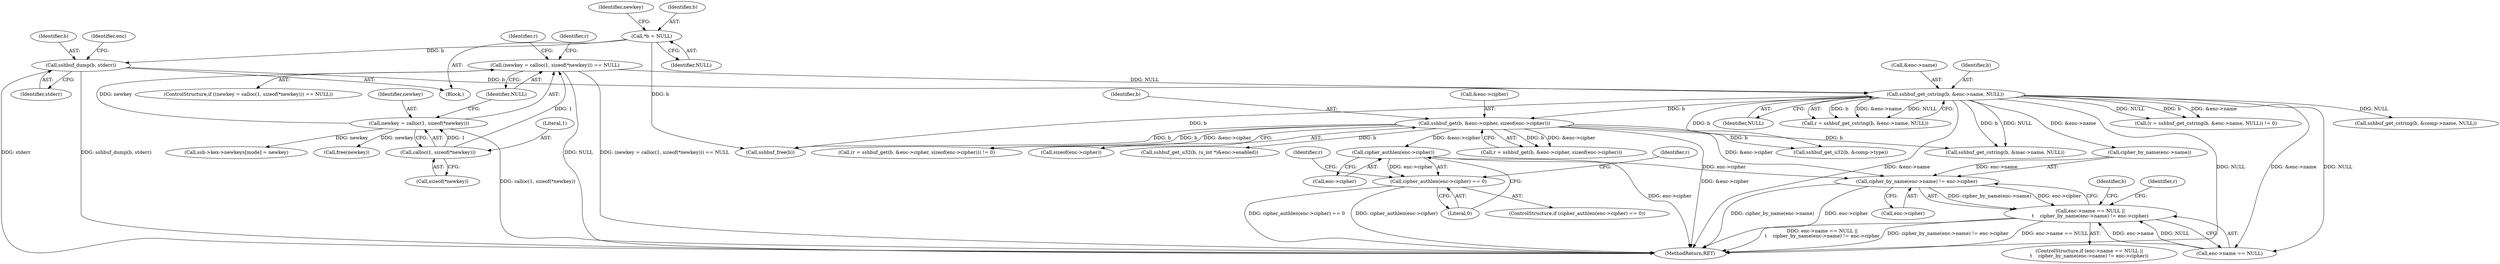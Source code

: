digraph "0_src_3095060f479b86288e31c79ecbc5131a66bcd2f9_2@pointer" {
"1000246" [label="(Call,cipher_authlen(enc->cipher))"];
"1000183" [label="(Call,sshbuf_get(b, &enc->cipher, sizeof(enc->cipher)))"];
"1000171" [label="(Call,sshbuf_get_cstring(b, &enc->name, NULL))"];
"1000145" [label="(Call,sshbuf_dump(b, stderr))"];
"1000106" [label="(Call,*b = NULL)"];
"1000121" [label="(Call,(newkey = calloc(1, sizeof(*newkey))) == NULL)"];
"1000122" [label="(Call,newkey = calloc(1, sizeof(*newkey)))"];
"1000124" [label="(Call,calloc(1, sizeof(*newkey)))"];
"1000245" [label="(Call,cipher_authlen(enc->cipher) == 0)"];
"1000350" [label="(Call,cipher_by_name(enc->name) != enc->cipher)"];
"1000344" [label="(Call,enc->name == NULL ||\n\t    cipher_by_name(enc->name) != enc->cipher)"];
"1000108" [label="(Identifier,NULL)"];
"1000324" [label="(Call,sshbuf_get_u32(b, &comp->type))"];
"1000343" [label="(ControlStructure,if (enc->name == NULL ||\n\t    cipher_by_name(enc->name) != enc->cipher))"];
"1000189" [label="(Call,sizeof(enc->cipher))"];
"1000184" [label="(Identifier,b)"];
"1000247" [label="(Call,enc->cipher)"];
"1000125" [label="(Literal,1)"];
"1000401" [label="(Call,sshbuf_free(b))"];
"1000138" [label="(Identifier,r)"];
"1000355" [label="(Call,enc->cipher)"];
"1000244" [label="(ControlStructure,if (cipher_authlen(enc->cipher) == 0))"];
"1000106" [label="(Call,*b = NULL)"];
"1000145" [label="(Call,sshbuf_dump(b, stderr))"];
"1000405" [label="(MethodReturn,RET)"];
"1000114" [label="(Identifier,newkey)"];
"1000120" [label="(ControlStructure,if ((newkey = calloc(1, sizeof(*newkey))) == NULL))"];
"1000180" [label="(Call,(r = sshbuf_get(b, &enc->cipher, sizeof(enc->cipher))) != 0)"];
"1000256" [label="(Call,sshbuf_get_cstring(b, &mac->name, NULL))"];
"1000124" [label="(Call,calloc(1, sizeof(*newkey)))"];
"1000255" [label="(Identifier,r)"];
"1000323" [label="(Identifier,r)"];
"1000173" [label="(Call,&enc->name)"];
"1000129" [label="(Identifier,NULL)"];
"1000123" [label="(Identifier,newkey)"];
"1000147" [label="(Identifier,stderr)"];
"1000168" [label="(Call,(r = sshbuf_get_cstring(b, &enc->name, NULL)) != 0)"];
"1000345" [label="(Call,enc->name == NULL)"];
"1000383" [label="(Call,ssh->kex->newkeys[mode] = newkey)"];
"1000366" [label="(Identifier,b)"];
"1000246" [label="(Call,cipher_authlen(enc->cipher))"];
"1000149" [label="(Identifier,enc)"];
"1000350" [label="(Call,cipher_by_name(enc->name) != enc->cipher)"];
"1000198" [label="(Call,sshbuf_get_u32(b, (u_int *)&enc->enabled))"];
"1000172" [label="(Identifier,b)"];
"1000183" [label="(Call,sshbuf_get(b, &enc->cipher, sizeof(enc->cipher)))"];
"1000344" [label="(Call,enc->name == NULL ||\n\t    cipher_by_name(enc->name) != enc->cipher)"];
"1000334" [label="(Call,sshbuf_get_cstring(b, &comp->name, NULL))"];
"1000360" [label="(Identifier,r)"];
"1000107" [label="(Identifier,b)"];
"1000185" [label="(Call,&enc->cipher)"];
"1000181" [label="(Call,r = sshbuf_get(b, &enc->cipher, sizeof(enc->cipher)))"];
"1000245" [label="(Call,cipher_authlen(enc->cipher) == 0)"];
"1000177" [label="(Identifier,NULL)"];
"1000250" [label="(Literal,0)"];
"1000351" [label="(Call,cipher_by_name(enc->name))"];
"1000171" [label="(Call,sshbuf_get_cstring(b, &enc->name, NULL))"];
"1000169" [label="(Call,r = sshbuf_get_cstring(b, &enc->name, NULL))"];
"1000122" [label="(Call,newkey = calloc(1, sizeof(*newkey)))"];
"1000146" [label="(Identifier,b)"];
"1000104" [label="(Block,)"];
"1000132" [label="(Identifier,r)"];
"1000399" [label="(Call,free(newkey))"];
"1000126" [label="(Call,sizeof(*newkey))"];
"1000121" [label="(Call,(newkey = calloc(1, sizeof(*newkey))) == NULL)"];
"1000246" -> "1000245"  [label="AST: "];
"1000246" -> "1000247"  [label="CFG: "];
"1000247" -> "1000246"  [label="AST: "];
"1000250" -> "1000246"  [label="CFG: "];
"1000246" -> "1000405"  [label="DDG: enc->cipher"];
"1000246" -> "1000245"  [label="DDG: enc->cipher"];
"1000183" -> "1000246"  [label="DDG: &enc->cipher"];
"1000246" -> "1000350"  [label="DDG: enc->cipher"];
"1000183" -> "1000181"  [label="AST: "];
"1000183" -> "1000189"  [label="CFG: "];
"1000184" -> "1000183"  [label="AST: "];
"1000185" -> "1000183"  [label="AST: "];
"1000189" -> "1000183"  [label="AST: "];
"1000181" -> "1000183"  [label="CFG: "];
"1000183" -> "1000405"  [label="DDG: &enc->cipher"];
"1000183" -> "1000180"  [label="DDG: b"];
"1000183" -> "1000180"  [label="DDG: &enc->cipher"];
"1000183" -> "1000181"  [label="DDG: b"];
"1000183" -> "1000181"  [label="DDG: &enc->cipher"];
"1000171" -> "1000183"  [label="DDG: b"];
"1000183" -> "1000198"  [label="DDG: b"];
"1000183" -> "1000256"  [label="DDG: b"];
"1000183" -> "1000324"  [label="DDG: b"];
"1000183" -> "1000350"  [label="DDG: &enc->cipher"];
"1000183" -> "1000401"  [label="DDG: b"];
"1000171" -> "1000169"  [label="AST: "];
"1000171" -> "1000177"  [label="CFG: "];
"1000172" -> "1000171"  [label="AST: "];
"1000173" -> "1000171"  [label="AST: "];
"1000177" -> "1000171"  [label="AST: "];
"1000169" -> "1000171"  [label="CFG: "];
"1000171" -> "1000405"  [label="DDG: &enc->name"];
"1000171" -> "1000405"  [label="DDG: NULL"];
"1000171" -> "1000168"  [label="DDG: b"];
"1000171" -> "1000168"  [label="DDG: &enc->name"];
"1000171" -> "1000168"  [label="DDG: NULL"];
"1000171" -> "1000169"  [label="DDG: b"];
"1000171" -> "1000169"  [label="DDG: &enc->name"];
"1000171" -> "1000169"  [label="DDG: NULL"];
"1000145" -> "1000171"  [label="DDG: b"];
"1000121" -> "1000171"  [label="DDG: NULL"];
"1000171" -> "1000256"  [label="DDG: b"];
"1000171" -> "1000256"  [label="DDG: NULL"];
"1000171" -> "1000324"  [label="DDG: b"];
"1000171" -> "1000334"  [label="DDG: NULL"];
"1000171" -> "1000345"  [label="DDG: &enc->name"];
"1000171" -> "1000345"  [label="DDG: NULL"];
"1000171" -> "1000351"  [label="DDG: &enc->name"];
"1000171" -> "1000401"  [label="DDG: b"];
"1000145" -> "1000104"  [label="AST: "];
"1000145" -> "1000147"  [label="CFG: "];
"1000146" -> "1000145"  [label="AST: "];
"1000147" -> "1000145"  [label="AST: "];
"1000149" -> "1000145"  [label="CFG: "];
"1000145" -> "1000405"  [label="DDG: sshbuf_dump(b, stderr)"];
"1000145" -> "1000405"  [label="DDG: stderr"];
"1000106" -> "1000145"  [label="DDG: b"];
"1000106" -> "1000104"  [label="AST: "];
"1000106" -> "1000108"  [label="CFG: "];
"1000107" -> "1000106"  [label="AST: "];
"1000108" -> "1000106"  [label="AST: "];
"1000114" -> "1000106"  [label="CFG: "];
"1000106" -> "1000401"  [label="DDG: b"];
"1000121" -> "1000120"  [label="AST: "];
"1000121" -> "1000129"  [label="CFG: "];
"1000122" -> "1000121"  [label="AST: "];
"1000129" -> "1000121"  [label="AST: "];
"1000132" -> "1000121"  [label="CFG: "];
"1000138" -> "1000121"  [label="CFG: "];
"1000121" -> "1000405"  [label="DDG: NULL"];
"1000121" -> "1000405"  [label="DDG: (newkey = calloc(1, sizeof(*newkey))) == NULL"];
"1000122" -> "1000121"  [label="DDG: newkey"];
"1000124" -> "1000121"  [label="DDG: 1"];
"1000122" -> "1000124"  [label="CFG: "];
"1000123" -> "1000122"  [label="AST: "];
"1000124" -> "1000122"  [label="AST: "];
"1000129" -> "1000122"  [label="CFG: "];
"1000122" -> "1000405"  [label="DDG: calloc(1, sizeof(*newkey))"];
"1000124" -> "1000122"  [label="DDG: 1"];
"1000122" -> "1000383"  [label="DDG: newkey"];
"1000122" -> "1000399"  [label="DDG: newkey"];
"1000124" -> "1000126"  [label="CFG: "];
"1000125" -> "1000124"  [label="AST: "];
"1000126" -> "1000124"  [label="AST: "];
"1000245" -> "1000244"  [label="AST: "];
"1000245" -> "1000250"  [label="CFG: "];
"1000250" -> "1000245"  [label="AST: "];
"1000255" -> "1000245"  [label="CFG: "];
"1000323" -> "1000245"  [label="CFG: "];
"1000245" -> "1000405"  [label="DDG: cipher_authlen(enc->cipher) == 0"];
"1000245" -> "1000405"  [label="DDG: cipher_authlen(enc->cipher)"];
"1000350" -> "1000344"  [label="AST: "];
"1000350" -> "1000355"  [label="CFG: "];
"1000351" -> "1000350"  [label="AST: "];
"1000355" -> "1000350"  [label="AST: "];
"1000344" -> "1000350"  [label="CFG: "];
"1000350" -> "1000405"  [label="DDG: cipher_by_name(enc->name)"];
"1000350" -> "1000405"  [label="DDG: enc->cipher"];
"1000350" -> "1000344"  [label="DDG: cipher_by_name(enc->name)"];
"1000350" -> "1000344"  [label="DDG: enc->cipher"];
"1000351" -> "1000350"  [label="DDG: enc->name"];
"1000344" -> "1000343"  [label="AST: "];
"1000344" -> "1000345"  [label="CFG: "];
"1000345" -> "1000344"  [label="AST: "];
"1000360" -> "1000344"  [label="CFG: "];
"1000366" -> "1000344"  [label="CFG: "];
"1000344" -> "1000405"  [label="DDG: enc->name == NULL ||\n\t    cipher_by_name(enc->name) != enc->cipher"];
"1000344" -> "1000405"  [label="DDG: cipher_by_name(enc->name) != enc->cipher"];
"1000344" -> "1000405"  [label="DDG: enc->name == NULL"];
"1000345" -> "1000344"  [label="DDG: enc->name"];
"1000345" -> "1000344"  [label="DDG: NULL"];
}
